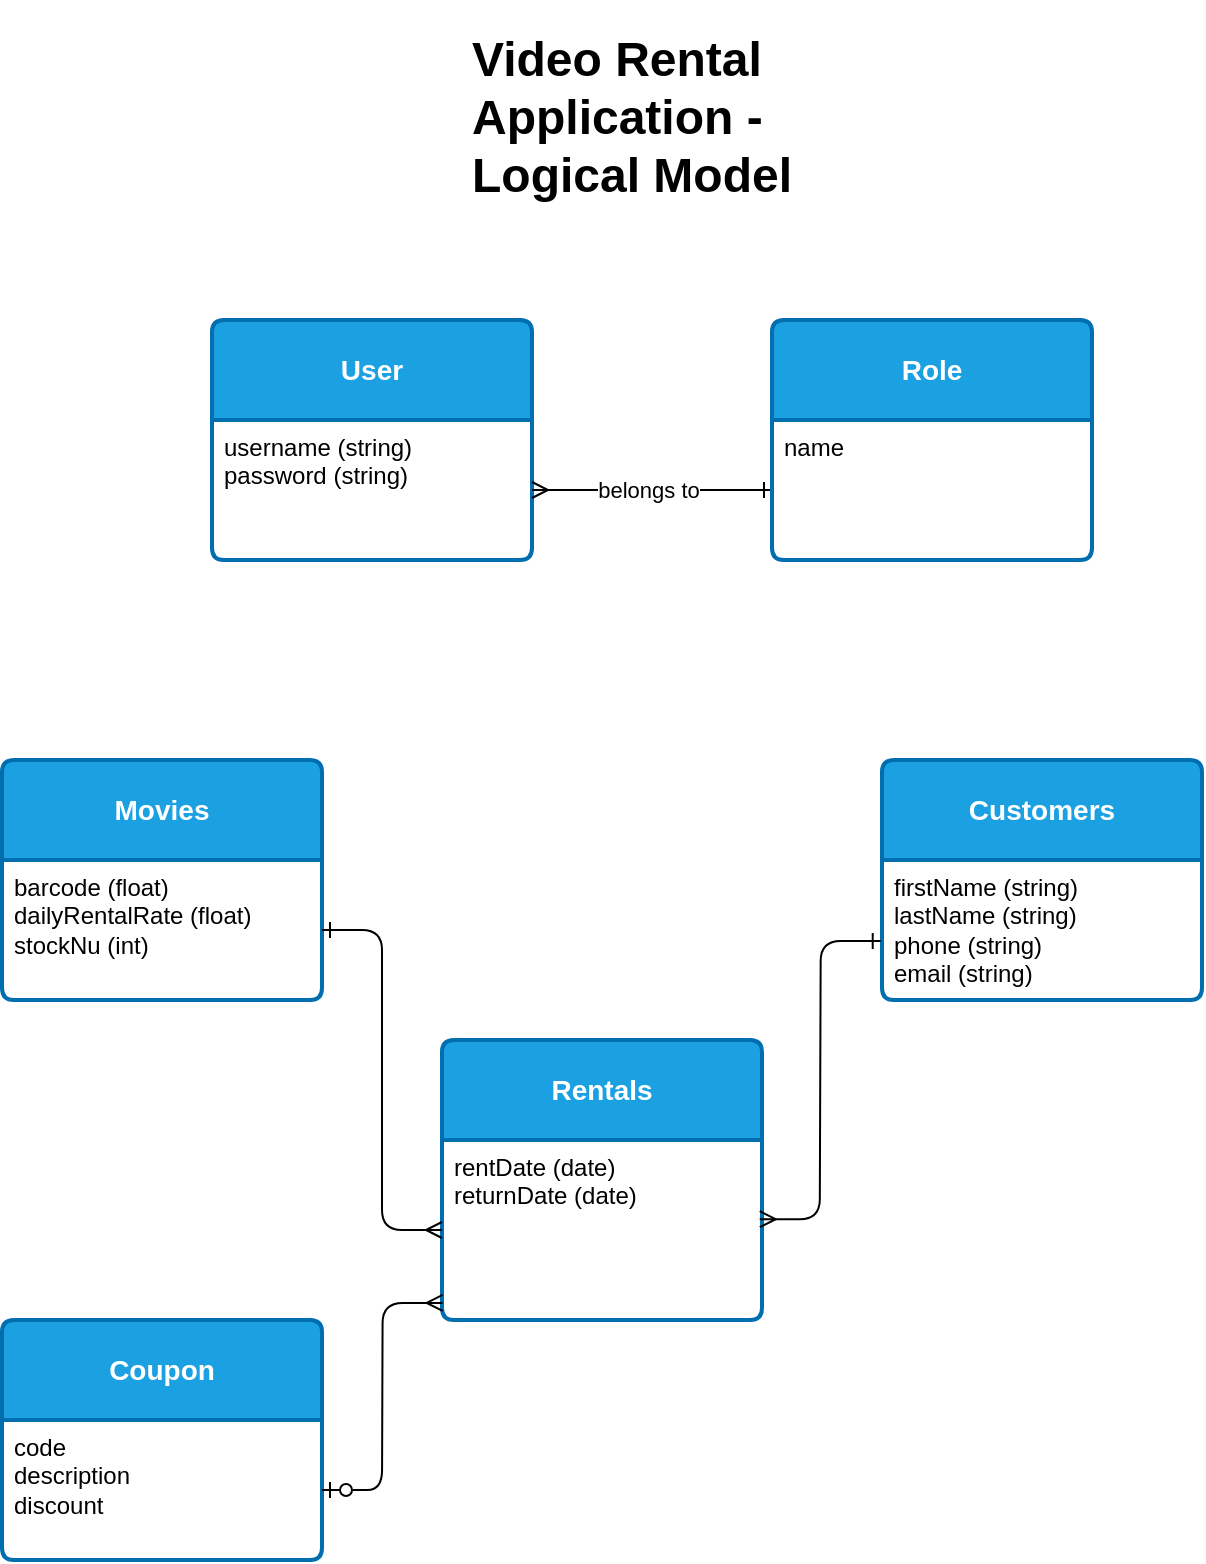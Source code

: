 <mxfile version="21.2.8" type="github">
  <diagram id="R2lEEEUBdFMjLlhIrx00" name="Page-1">
    <mxGraphModel dx="886" dy="531" grid="1" gridSize="10" guides="1" tooltips="1" connect="1" arrows="1" fold="1" page="1" pageScale="1" pageWidth="850" pageHeight="1100" math="0" shadow="0" extFonts="Permanent Marker^https://fonts.googleapis.com/css?family=Permanent+Marker">
      <root>
        <mxCell id="0" />
        <mxCell id="1" parent="0" />
        <mxCell id="tJd5szcFo2-zbkZ2-mY1-1" value="Movies" style="swimlane;childLayout=stackLayout;horizontal=1;startSize=50;horizontalStack=0;rounded=1;fontSize=14;fontStyle=1;strokeWidth=2;resizeParent=0;resizeLast=1;shadow=0;dashed=0;align=center;arcSize=4;whiteSpace=wrap;html=1;fillColor=#1ba1e2;fontColor=#ffffff;strokeColor=#006EAF;" vertex="1" parent="1">
          <mxGeometry x="100" y="380" width="160" height="120" as="geometry" />
        </mxCell>
        <mxCell id="tJd5szcFo2-zbkZ2-mY1-2" value="barcode (float)&lt;br&gt;dailyRentalRate (float)&lt;br&gt;stockNu (int)" style="align=left;strokeColor=none;fillColor=none;spacingLeft=4;fontSize=12;verticalAlign=top;resizable=0;rotatable=0;part=1;html=1;" vertex="1" parent="tJd5szcFo2-zbkZ2-mY1-1">
          <mxGeometry y="50" width="160" height="70" as="geometry" />
        </mxCell>
        <mxCell id="tJd5szcFo2-zbkZ2-mY1-3" value="Customers" style="swimlane;childLayout=stackLayout;horizontal=1;startSize=50;horizontalStack=0;rounded=1;fontSize=14;fontStyle=1;strokeWidth=2;resizeParent=0;resizeLast=1;shadow=0;dashed=0;align=center;arcSize=4;whiteSpace=wrap;html=1;fillColor=#1ba1e2;fontColor=#ffffff;strokeColor=#006EAF;" vertex="1" parent="1">
          <mxGeometry x="540" y="380" width="160" height="120" as="geometry" />
        </mxCell>
        <mxCell id="tJd5szcFo2-zbkZ2-mY1-4" value="firstName (string)&lt;br&gt;lastName (string)&lt;br&gt;phone (string)&lt;br&gt;email (string)" style="align=left;strokeColor=none;fillColor=none;spacingLeft=4;fontSize=12;verticalAlign=top;resizable=0;rotatable=0;part=1;html=1;" vertex="1" parent="tJd5szcFo2-zbkZ2-mY1-3">
          <mxGeometry y="50" width="160" height="70" as="geometry" />
        </mxCell>
        <mxCell id="tJd5szcFo2-zbkZ2-mY1-5" value="Rentals" style="swimlane;childLayout=stackLayout;horizontal=1;startSize=50;horizontalStack=0;rounded=1;fontSize=14;fontStyle=1;strokeWidth=2;resizeParent=0;resizeLast=1;shadow=0;dashed=0;align=center;arcSize=4;whiteSpace=wrap;html=1;fillColor=#1ba1e2;fontColor=#ffffff;strokeColor=#006EAF;" vertex="1" parent="1">
          <mxGeometry x="320" y="520" width="160" height="140" as="geometry" />
        </mxCell>
        <mxCell id="tJd5szcFo2-zbkZ2-mY1-6" value="rentDate (date)&lt;br&gt;returnDate (date)&lt;br&gt;" style="align=left;strokeColor=none;fillColor=none;spacingLeft=4;fontSize=12;verticalAlign=top;resizable=0;rotatable=0;part=1;html=1;" vertex="1" parent="tJd5szcFo2-zbkZ2-mY1-5">
          <mxGeometry y="50" width="160" height="90" as="geometry" />
        </mxCell>
        <mxCell id="tJd5szcFo2-zbkZ2-mY1-9" value="" style="edgeStyle=entityRelationEdgeStyle;fontSize=12;html=1;endArrow=ERmany;rounded=1;entryX=0;entryY=0.5;entryDx=0;entryDy=0;exitX=1;exitY=0.5;exitDx=0;exitDy=0;startArrow=ERone;startFill=0;endFill=0;" edge="1" parent="1" source="tJd5szcFo2-zbkZ2-mY1-2" target="tJd5szcFo2-zbkZ2-mY1-6">
          <mxGeometry width="100" height="100" relative="1" as="geometry">
            <mxPoint x="30" y="460" as="sourcePoint" />
            <mxPoint x="60" y="550" as="targetPoint" />
          </mxGeometry>
        </mxCell>
        <mxCell id="tJd5szcFo2-zbkZ2-mY1-10" value="" style="edgeStyle=entityRelationEdgeStyle;fontSize=12;html=1;endArrow=ERone;startArrow=ERmany;rounded=1;entryX=-0.004;entryY=0.579;entryDx=0;entryDy=0;entryPerimeter=0;exitX=0.993;exitY=0.44;exitDx=0;exitDy=0;exitPerimeter=0;endFill=0;" edge="1" parent="1" source="tJd5szcFo2-zbkZ2-mY1-6" target="tJd5szcFo2-zbkZ2-mY1-4">
          <mxGeometry width="100" height="100" relative="1" as="geometry">
            <mxPoint x="350" y="600" as="sourcePoint" />
            <mxPoint x="450" y="500" as="targetPoint" />
          </mxGeometry>
        </mxCell>
        <mxCell id="tJd5szcFo2-zbkZ2-mY1-11" value="Coupon" style="swimlane;childLayout=stackLayout;horizontal=1;startSize=50;horizontalStack=0;rounded=1;fontSize=14;fontStyle=1;strokeWidth=2;resizeParent=0;resizeLast=1;shadow=0;dashed=0;align=center;arcSize=4;whiteSpace=wrap;html=1;fillColor=#1ba1e2;fontColor=#ffffff;strokeColor=#006EAF;" vertex="1" parent="1">
          <mxGeometry x="100" y="660" width="160" height="120" as="geometry" />
        </mxCell>
        <mxCell id="tJd5szcFo2-zbkZ2-mY1-12" value="code&lt;br&gt;description&lt;br&gt;discount" style="align=left;strokeColor=none;fillColor=none;spacingLeft=4;fontSize=12;verticalAlign=top;resizable=0;rotatable=0;part=1;html=1;" vertex="1" parent="tJd5szcFo2-zbkZ2-mY1-11">
          <mxGeometry y="50" width="160" height="70" as="geometry" />
        </mxCell>
        <mxCell id="tJd5szcFo2-zbkZ2-mY1-13" value="" style="edgeStyle=entityRelationEdgeStyle;fontSize=12;html=1;endArrow=ERmany;startArrow=ERzeroToOne;rounded=1;entryX=0.002;entryY=0.905;entryDx=0;entryDy=0;entryPerimeter=0;endFill=0;startFill=0;" edge="1" parent="1" source="tJd5szcFo2-zbkZ2-mY1-12" target="tJd5szcFo2-zbkZ2-mY1-6">
          <mxGeometry width="100" height="100" relative="1" as="geometry">
            <mxPoint x="350" y="720" as="sourcePoint" />
            <mxPoint x="450" y="620" as="targetPoint" />
          </mxGeometry>
        </mxCell>
        <mxCell id="tJd5szcFo2-zbkZ2-mY1-16" value="User" style="swimlane;childLayout=stackLayout;horizontal=1;startSize=50;horizontalStack=0;rounded=1;fontSize=14;fontStyle=1;strokeWidth=2;resizeParent=0;resizeLast=1;shadow=0;dashed=0;align=center;arcSize=4;whiteSpace=wrap;html=1;fillColor=#1ba1e2;fontColor=#ffffff;strokeColor=#006EAF;" vertex="1" parent="1">
          <mxGeometry x="205" y="160" width="160" height="120" as="geometry" />
        </mxCell>
        <mxCell id="tJd5szcFo2-zbkZ2-mY1-17" value="username (string)&lt;br&gt;password (string)" style="align=left;strokeColor=none;fillColor=none;spacingLeft=4;fontSize=12;verticalAlign=top;resizable=0;rotatable=0;part=1;html=1;" vertex="1" parent="tJd5szcFo2-zbkZ2-mY1-16">
          <mxGeometry y="50" width="160" height="70" as="geometry" />
        </mxCell>
        <mxCell id="tJd5szcFo2-zbkZ2-mY1-21" value="" style="edgeStyle=entityRelationEdgeStyle;fontSize=12;html=1;endArrow=ERone;startArrow=ERmany;rounded=1;entryX=0;entryY=0.5;entryDx=0;entryDy=0;endFill=0;" edge="1" parent="1" source="tJd5szcFo2-zbkZ2-mY1-17" target="tJd5szcFo2-zbkZ2-mY1-27">
          <mxGeometry width="100" height="100" relative="1" as="geometry">
            <mxPoint x="475" y="160" as="sourcePoint" />
            <mxPoint x="575" y="60" as="targetPoint" />
          </mxGeometry>
        </mxCell>
        <mxCell id="tJd5szcFo2-zbkZ2-mY1-22" value="belongs to" style="edgeLabel;html=1;align=center;verticalAlign=middle;resizable=0;points=[];" vertex="1" connectable="0" parent="tJd5szcFo2-zbkZ2-mY1-21">
          <mxGeometry x="-0.03" relative="1" as="geometry">
            <mxPoint as="offset" />
          </mxGeometry>
        </mxCell>
        <mxCell id="tJd5szcFo2-zbkZ2-mY1-26" value="Role" style="swimlane;childLayout=stackLayout;horizontal=1;startSize=50;horizontalStack=0;rounded=1;fontSize=14;fontStyle=1;strokeWidth=2;resizeParent=0;resizeLast=1;shadow=0;dashed=0;align=center;arcSize=4;whiteSpace=wrap;html=1;fillColor=#1ba1e2;fontColor=#ffffff;strokeColor=#006EAF;" vertex="1" parent="1">
          <mxGeometry x="485" y="160" width="160" height="120" as="geometry" />
        </mxCell>
        <mxCell id="tJd5szcFo2-zbkZ2-mY1-27" value="name" style="align=left;strokeColor=none;fillColor=none;spacingLeft=4;fontSize=12;verticalAlign=top;resizable=0;rotatable=0;part=1;html=1;" vertex="1" parent="tJd5szcFo2-zbkZ2-mY1-26">
          <mxGeometry y="50" width="160" height="70" as="geometry" />
        </mxCell>
        <mxCell id="tJd5szcFo2-zbkZ2-mY1-30" value="&lt;h1&gt;Video Rental Application - Logical Model&lt;/h1&gt;" style="text;html=1;strokeColor=none;fillColor=none;spacing=5;spacingTop=-20;whiteSpace=wrap;overflow=hidden;rounded=0;" vertex="1" parent="1">
          <mxGeometry x="330" y="10" width="190" height="120" as="geometry" />
        </mxCell>
      </root>
    </mxGraphModel>
  </diagram>
</mxfile>
